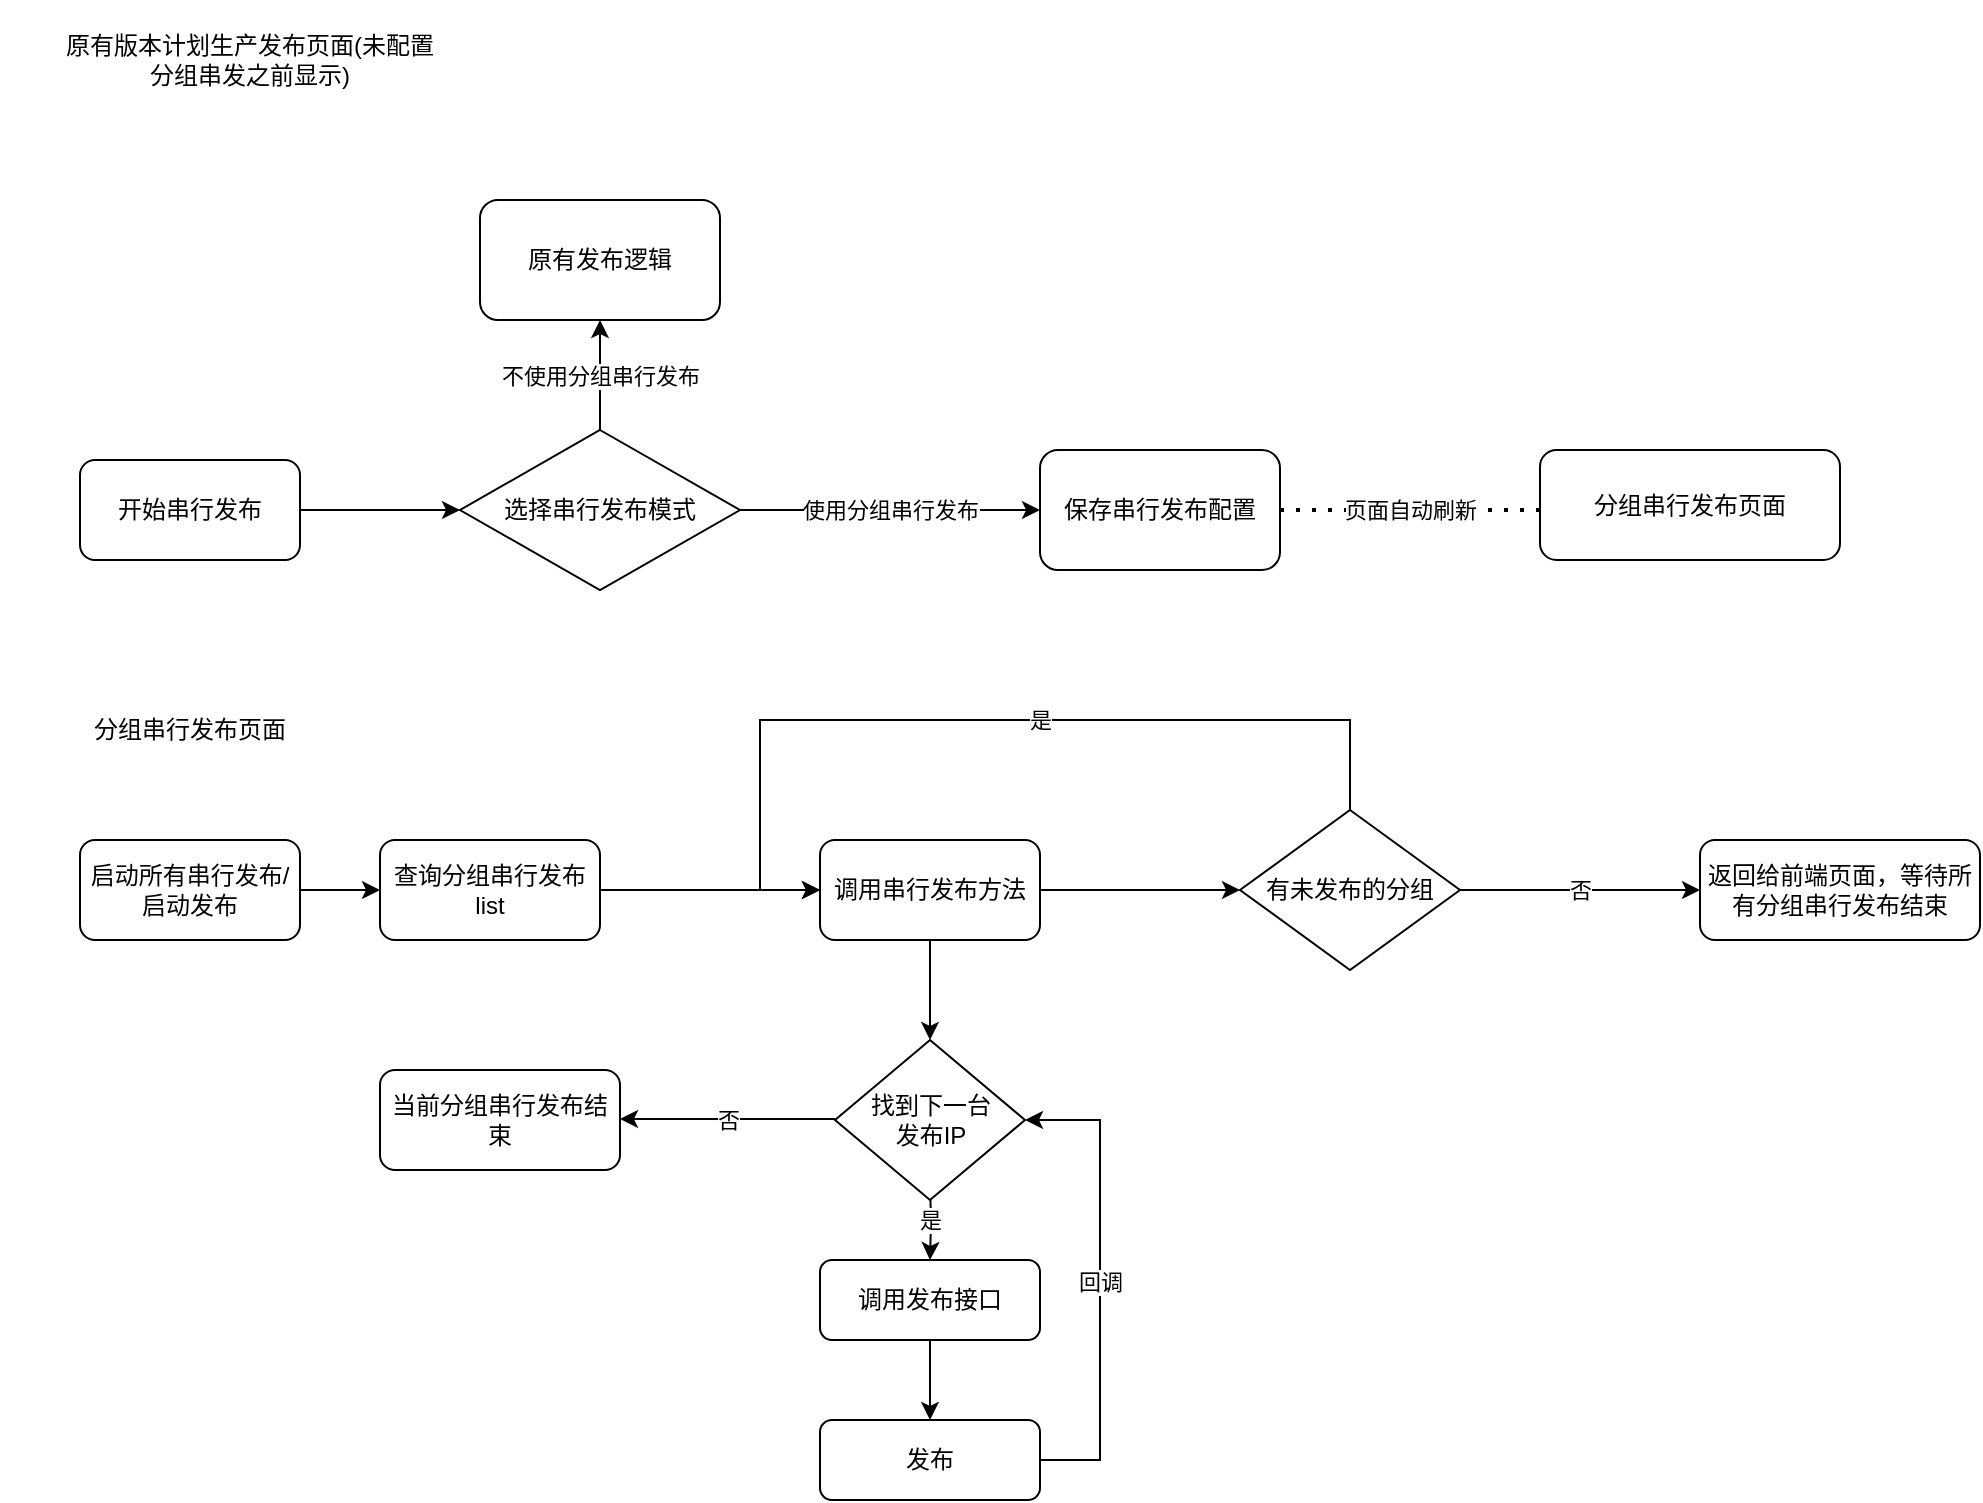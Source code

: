 <mxfile version="14.9.1" type="github">
  <diagram id="wjQlgHkREV75fNfG-BaF" name="Page-1">
    <mxGraphModel dx="1550" dy="1948" grid="1" gridSize="10" guides="1" tooltips="1" connect="1" arrows="1" fold="1" page="1" pageScale="1" pageWidth="827" pageHeight="1169" math="0" shadow="0">
      <root>
        <mxCell id="0" />
        <mxCell id="1" parent="0" />
        <mxCell id="Q2SOHH1CEXgP1fRX4kdI-5" style="edgeStyle=orthogonalEdgeStyle;rounded=0;orthogonalLoop=1;jettySize=auto;html=1;exitX=1;exitY=0.5;exitDx=0;exitDy=0;" parent="1" source="Q2SOHH1CEXgP1fRX4kdI-1" target="Q2SOHH1CEXgP1fRX4kdI-4" edge="1">
          <mxGeometry relative="1" as="geometry" />
        </mxCell>
        <mxCell id="Q2SOHH1CEXgP1fRX4kdI-1" value="开始串行发布" style="rounded=1;whiteSpace=wrap;html=1;" parent="1" vertex="1">
          <mxGeometry x="70" y="190" width="110" height="50" as="geometry" />
        </mxCell>
        <mxCell id="Q2SOHH1CEXgP1fRX4kdI-7" value="不使用分组串行发布" style="edgeStyle=orthogonalEdgeStyle;rounded=0;orthogonalLoop=1;jettySize=auto;html=1;exitX=0.5;exitY=0;exitDx=0;exitDy=0;entryX=0.5;entryY=1;entryDx=0;entryDy=0;" parent="1" source="Q2SOHH1CEXgP1fRX4kdI-4" target="Q2SOHH1CEXgP1fRX4kdI-6" edge="1">
          <mxGeometry relative="1" as="geometry" />
        </mxCell>
        <mxCell id="Q2SOHH1CEXgP1fRX4kdI-8" value="使用分组串行发布" style="edgeStyle=orthogonalEdgeStyle;rounded=0;orthogonalLoop=1;jettySize=auto;html=1;exitX=1;exitY=0.5;exitDx=0;exitDy=0;" parent="1" source="Q2SOHH1CEXgP1fRX4kdI-4" target="Q2SOHH1CEXgP1fRX4kdI-9" edge="1">
          <mxGeometry relative="1" as="geometry">
            <mxPoint x="510" y="215" as="targetPoint" />
          </mxGeometry>
        </mxCell>
        <mxCell id="Q2SOHH1CEXgP1fRX4kdI-4" value="选择串行发布模式" style="rhombus;whiteSpace=wrap;html=1;" parent="1" vertex="1">
          <mxGeometry x="260" y="175" width="140" height="80" as="geometry" />
        </mxCell>
        <mxCell id="Q2SOHH1CEXgP1fRX4kdI-6" value="原有发布逻辑" style="rounded=1;whiteSpace=wrap;html=1;" parent="1" vertex="1">
          <mxGeometry x="270" y="60" width="120" height="60" as="geometry" />
        </mxCell>
        <mxCell id="Q2SOHH1CEXgP1fRX4kdI-9" value="保存串行发布配置" style="rounded=1;whiteSpace=wrap;html=1;" parent="1" vertex="1">
          <mxGeometry x="550" y="185" width="120" height="60" as="geometry" />
        </mxCell>
        <mxCell id="Q2SOHH1CEXgP1fRX4kdI-16" value="页面自动刷新" style="endArrow=none;dashed=1;html=1;dashPattern=1 3;strokeWidth=2;exitX=1;exitY=0.5;exitDx=0;exitDy=0;entryX=0;entryY=0.5;entryDx=0;entryDy=0;" parent="1" source="Q2SOHH1CEXgP1fRX4kdI-9" edge="1">
          <mxGeometry width="50" height="50" relative="1" as="geometry">
            <mxPoint x="690" y="250" as="sourcePoint" />
            <mxPoint x="800" y="215" as="targetPoint" />
          </mxGeometry>
        </mxCell>
        <mxCell id="Q2SOHH1CEXgP1fRX4kdI-20" value="分组串行发布页面" style="rounded=1;whiteSpace=wrap;html=1;" parent="1" vertex="1">
          <mxGeometry x="800" y="185" width="150" height="55" as="geometry" />
        </mxCell>
        <mxCell id="Q2SOHH1CEXgP1fRX4kdI-28" style="edgeStyle=orthogonalEdgeStyle;rounded=0;orthogonalLoop=1;jettySize=auto;html=1;exitX=1;exitY=0.5;exitDx=0;exitDy=0;entryX=0;entryY=0.5;entryDx=0;entryDy=0;" parent="1" source="Q2SOHH1CEXgP1fRX4kdI-27" edge="1" target="Q2SOHH1CEXgP1fRX4kdI-29">
          <mxGeometry relative="1" as="geometry">
            <mxPoint x="260" y="445" as="targetPoint" />
          </mxGeometry>
        </mxCell>
        <mxCell id="Q2SOHH1CEXgP1fRX4kdI-27" value="启动所有串行发布/启动发布" style="rounded=1;whiteSpace=wrap;html=1;" parent="1" vertex="1">
          <mxGeometry x="70" y="380" width="110" height="50" as="geometry" />
        </mxCell>
        <mxCell id="YBDxrdvdxctRGu_Xbyn3-31" style="edgeStyle=orthogonalEdgeStyle;rounded=0;orthogonalLoop=1;jettySize=auto;html=1;exitX=1;exitY=0.5;exitDx=0;exitDy=0;entryX=0;entryY=0.5;entryDx=0;entryDy=0;endArrow=classic;endFill=1;" edge="1" parent="1" source="Q2SOHH1CEXgP1fRX4kdI-29" target="YBDxrdvdxctRGu_Xbyn3-13">
          <mxGeometry relative="1" as="geometry" />
        </mxCell>
        <mxCell id="Q2SOHH1CEXgP1fRX4kdI-29" value="查询分组串行发布list" style="rounded=1;whiteSpace=wrap;html=1;" parent="1" vertex="1">
          <mxGeometry x="220" y="380" width="110" height="50" as="geometry" />
        </mxCell>
        <mxCell id="-3DCe1lXib2HX8ghDhXW-1" value="分组串行发布页面" style="text;html=1;strokeColor=none;fillColor=none;align=center;verticalAlign=middle;whiteSpace=wrap;rounded=0;" parent="1" vertex="1">
          <mxGeometry x="30" y="300" width="190" height="50" as="geometry" />
        </mxCell>
        <mxCell id="-3DCe1lXib2HX8ghDhXW-2" value="原有版本计划生产发布页面(未配置分组串发之前显示)" style="text;html=1;strokeColor=none;fillColor=none;align=center;verticalAlign=middle;whiteSpace=wrap;rounded=0;" parent="1" vertex="1">
          <mxGeometry x="60" y="-40" width="190" height="60" as="geometry" />
        </mxCell>
        <mxCell id="YBDxrdvdxctRGu_Xbyn3-38" value="是" style="edgeStyle=orthogonalEdgeStyle;rounded=0;orthogonalLoop=1;jettySize=auto;html=1;exitX=0.5;exitY=1;exitDx=0;exitDy=0;endArrow=classic;endFill=1;" edge="1" parent="1" target="YBDxrdvdxctRGu_Xbyn3-37">
          <mxGeometry relative="1" as="geometry">
            <mxPoint x="495" y="550" as="sourcePoint" />
          </mxGeometry>
        </mxCell>
        <mxCell id="YBDxrdvdxctRGu_Xbyn3-43" value="否" style="edgeStyle=orthogonalEdgeStyle;rounded=0;orthogonalLoop=1;jettySize=auto;html=1;exitX=0;exitY=0.5;exitDx=0;exitDy=0;endArrow=classic;endFill=1;" edge="1" parent="1">
          <mxGeometry relative="1" as="geometry">
            <mxPoint x="340" y="519.5" as="targetPoint" />
            <mxPoint x="447.5" y="519.5" as="sourcePoint" />
          </mxGeometry>
        </mxCell>
        <mxCell id="YBDxrdvdxctRGu_Xbyn3-32" style="edgeStyle=orthogonalEdgeStyle;rounded=0;orthogonalLoop=1;jettySize=auto;html=1;exitX=0.5;exitY=1;exitDx=0;exitDy=0;endArrow=classic;endFill=1;" edge="1" parent="1" source="YBDxrdvdxctRGu_Xbyn3-13">
          <mxGeometry relative="1" as="geometry">
            <mxPoint x="495" y="480" as="targetPoint" />
          </mxGeometry>
        </mxCell>
        <mxCell id="YBDxrdvdxctRGu_Xbyn3-33" style="edgeStyle=orthogonalEdgeStyle;rounded=0;orthogonalLoop=1;jettySize=auto;html=1;exitX=1;exitY=0.5;exitDx=0;exitDy=0;entryX=0;entryY=0.5;entryDx=0;entryDy=0;endArrow=classic;endFill=1;" edge="1" parent="1" source="YBDxrdvdxctRGu_Xbyn3-13" target="YBDxrdvdxctRGu_Xbyn3-29">
          <mxGeometry relative="1" as="geometry" />
        </mxCell>
        <mxCell id="YBDxrdvdxctRGu_Xbyn3-13" value="调用串行发布方法" style="rounded=1;whiteSpace=wrap;html=1;" vertex="1" parent="1">
          <mxGeometry x="440" y="380" width="110" height="50" as="geometry" />
        </mxCell>
        <mxCell id="YBDxrdvdxctRGu_Xbyn3-28" value="返回给前端页面，等待所有分组串行发布结束" style="rounded=1;whiteSpace=wrap;html=1;" vertex="1" parent="1">
          <mxGeometry x="880" y="380" width="140" height="50" as="geometry" />
        </mxCell>
        <mxCell id="YBDxrdvdxctRGu_Xbyn3-34" value="否" style="edgeStyle=orthogonalEdgeStyle;rounded=0;orthogonalLoop=1;jettySize=auto;html=1;exitX=1;exitY=0.5;exitDx=0;exitDy=0;endArrow=classic;endFill=1;" edge="1" parent="1" source="YBDxrdvdxctRGu_Xbyn3-29" target="YBDxrdvdxctRGu_Xbyn3-28">
          <mxGeometry relative="1" as="geometry">
            <Array as="points">
              <mxPoint x="790" y="405" />
              <mxPoint x="790" y="405" />
            </Array>
            <mxPoint as="offset" />
          </mxGeometry>
        </mxCell>
        <mxCell id="YBDxrdvdxctRGu_Xbyn3-35" style="edgeStyle=orthogonalEdgeStyle;rounded=0;orthogonalLoop=1;jettySize=auto;html=1;exitX=0.5;exitY=0;exitDx=0;exitDy=0;entryX=0;entryY=0.5;entryDx=0;entryDy=0;endArrow=classic;endFill=1;" edge="1" parent="1" source="YBDxrdvdxctRGu_Xbyn3-29" target="YBDxrdvdxctRGu_Xbyn3-13">
          <mxGeometry relative="1" as="geometry">
            <Array as="points">
              <mxPoint x="705" y="320" />
              <mxPoint x="410" y="320" />
              <mxPoint x="410" y="405" />
            </Array>
          </mxGeometry>
        </mxCell>
        <mxCell id="YBDxrdvdxctRGu_Xbyn3-36" value="是" style="edgeLabel;html=1;align=center;verticalAlign=middle;resizable=0;points=[];" vertex="1" connectable="0" parent="YBDxrdvdxctRGu_Xbyn3-35">
          <mxGeometry x="-0.374" relative="1" as="geometry">
            <mxPoint x="-58" as="offset" />
          </mxGeometry>
        </mxCell>
        <mxCell id="YBDxrdvdxctRGu_Xbyn3-29" value="有未发布的分组" style="rhombus;whiteSpace=wrap;html=1;" vertex="1" parent="1">
          <mxGeometry x="650" y="365" width="110" height="80" as="geometry" />
        </mxCell>
        <mxCell id="YBDxrdvdxctRGu_Xbyn3-40" style="edgeStyle=orthogonalEdgeStyle;rounded=0;orthogonalLoop=1;jettySize=auto;html=1;endArrow=classic;endFill=1;" edge="1" parent="1" source="YBDxrdvdxctRGu_Xbyn3-37" target="YBDxrdvdxctRGu_Xbyn3-39">
          <mxGeometry relative="1" as="geometry" />
        </mxCell>
        <mxCell id="YBDxrdvdxctRGu_Xbyn3-37" value="调用发布接口" style="rounded=1;whiteSpace=wrap;html=1;" vertex="1" parent="1">
          <mxGeometry x="440" y="590" width="110" height="40" as="geometry" />
        </mxCell>
        <mxCell id="YBDxrdvdxctRGu_Xbyn3-42" value="回调" style="edgeStyle=orthogonalEdgeStyle;rounded=0;orthogonalLoop=1;jettySize=auto;html=1;exitX=1;exitY=0.5;exitDx=0;exitDy=0;entryX=1;entryY=0.5;entryDx=0;entryDy=0;endArrow=classic;endFill=1;" edge="1" parent="1" source="YBDxrdvdxctRGu_Xbyn3-39" target="YBDxrdvdxctRGu_Xbyn3-45">
          <mxGeometry relative="1" as="geometry">
            <mxPoint x="552.5" y="530" as="targetPoint" />
            <Array as="points">
              <mxPoint x="580" y="690" />
              <mxPoint x="580" y="520" />
            </Array>
          </mxGeometry>
        </mxCell>
        <mxCell id="YBDxrdvdxctRGu_Xbyn3-39" value="发布" style="rounded=1;whiteSpace=wrap;html=1;" vertex="1" parent="1">
          <mxGeometry x="440" y="670" width="110" height="40" as="geometry" />
        </mxCell>
        <mxCell id="YBDxrdvdxctRGu_Xbyn3-44" value="当前分组串行发布结束" style="rounded=1;whiteSpace=wrap;html=1;" vertex="1" parent="1">
          <mxGeometry x="220" y="495" width="120" height="50" as="geometry" />
        </mxCell>
        <mxCell id="YBDxrdvdxctRGu_Xbyn3-45" value="找到下一台&lt;br&gt;发布IP" style="rhombus;whiteSpace=wrap;html=1;" vertex="1" parent="1">
          <mxGeometry x="447.5" y="480" width="95" height="80" as="geometry" />
        </mxCell>
        <mxCell id="YBDxrdvdxctRGu_Xbyn3-47" style="edgeStyle=orthogonalEdgeStyle;rounded=0;orthogonalLoop=1;jettySize=auto;html=1;exitX=0.5;exitY=1;exitDx=0;exitDy=0;endArrow=classic;endFill=1;" edge="1" parent="1" source="YBDxrdvdxctRGu_Xbyn3-29" target="YBDxrdvdxctRGu_Xbyn3-29">
          <mxGeometry relative="1" as="geometry" />
        </mxCell>
      </root>
    </mxGraphModel>
  </diagram>
</mxfile>
